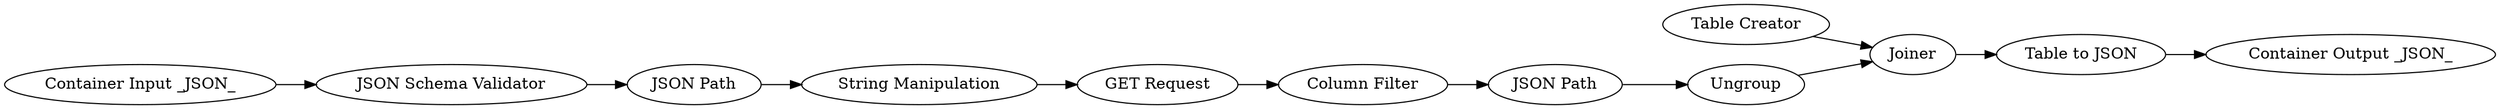 digraph {
	1 [label="GET Request"]
	2 [label="JSON Path"]
	3 [label="Column Filter"]
	4 [label=Ungroup]
	8 [label="Table Creator"]
	9 [label=Joiner]
	10 [label="Table to JSON"]
	11 [label="Container Output _JSON_"]
	12 [label="Container Input _JSON_"]
	13 [label="String Manipulation"]
	14 [label="JSON Schema Validator"]
	15 [label="JSON Path"]
	1 -> 3
	2 -> 4
	3 -> 2
	4 -> 9
	8 -> 9
	9 -> 10
	10 -> 11
	12 -> 14
	13 -> 1
	14 -> 15
	15 -> 13
	rankdir=LR
}

